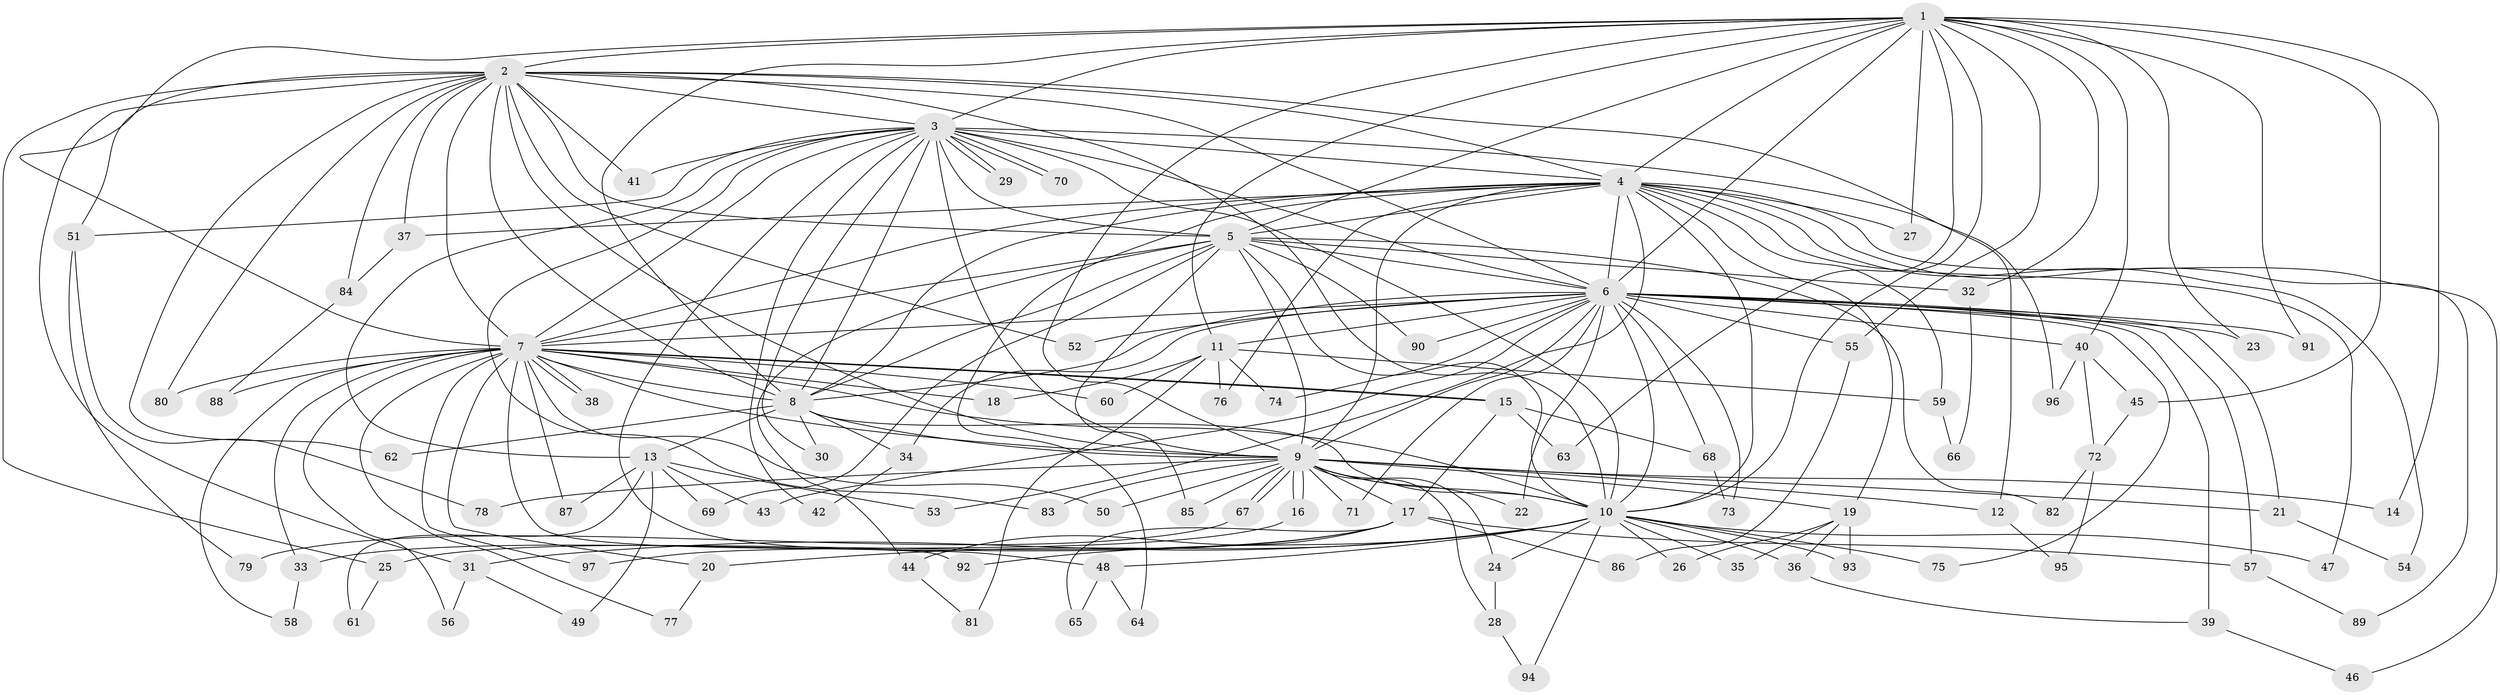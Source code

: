 // coarse degree distribution, {25: 0.014705882352941176, 16: 0.04411764705882353, 11: 0.014705882352941176, 20: 0.029411764705882353, 17: 0.014705882352941176, 8: 0.029411764705882353, 3: 0.14705882352941177, 9: 0.014705882352941176, 2: 0.5441176470588235, 4: 0.07352941176470588, 6: 0.014705882352941176, 1: 0.058823529411764705}
// Generated by graph-tools (version 1.1) at 2025/49/03/04/25 22:49:30]
// undirected, 97 vertices, 219 edges
graph export_dot {
  node [color=gray90,style=filled];
  1;
  2;
  3;
  4;
  5;
  6;
  7;
  8;
  9;
  10;
  11;
  12;
  13;
  14;
  15;
  16;
  17;
  18;
  19;
  20;
  21;
  22;
  23;
  24;
  25;
  26;
  27;
  28;
  29;
  30;
  31;
  32;
  33;
  34;
  35;
  36;
  37;
  38;
  39;
  40;
  41;
  42;
  43;
  44;
  45;
  46;
  47;
  48;
  49;
  50;
  51;
  52;
  53;
  54;
  55;
  56;
  57;
  58;
  59;
  60;
  61;
  62;
  63;
  64;
  65;
  66;
  67;
  68;
  69;
  70;
  71;
  72;
  73;
  74;
  75;
  76;
  77;
  78;
  79;
  80;
  81;
  82;
  83;
  84;
  85;
  86;
  87;
  88;
  89;
  90;
  91;
  92;
  93;
  94;
  95;
  96;
  97;
  1 -- 2;
  1 -- 3;
  1 -- 4;
  1 -- 5;
  1 -- 6;
  1 -- 7;
  1 -- 8;
  1 -- 9;
  1 -- 10;
  1 -- 11;
  1 -- 14;
  1 -- 23;
  1 -- 27;
  1 -- 32;
  1 -- 40;
  1 -- 45;
  1 -- 55;
  1 -- 63;
  1 -- 91;
  2 -- 3;
  2 -- 4;
  2 -- 5;
  2 -- 6;
  2 -- 7;
  2 -- 8;
  2 -- 9;
  2 -- 10;
  2 -- 12;
  2 -- 25;
  2 -- 31;
  2 -- 37;
  2 -- 41;
  2 -- 51;
  2 -- 52;
  2 -- 62;
  2 -- 80;
  2 -- 84;
  3 -- 4;
  3 -- 5;
  3 -- 6;
  3 -- 7;
  3 -- 8;
  3 -- 9;
  3 -- 10;
  3 -- 13;
  3 -- 29;
  3 -- 29;
  3 -- 30;
  3 -- 41;
  3 -- 42;
  3 -- 48;
  3 -- 51;
  3 -- 70;
  3 -- 70;
  3 -- 83;
  3 -- 96;
  4 -- 5;
  4 -- 6;
  4 -- 7;
  4 -- 8;
  4 -- 9;
  4 -- 10;
  4 -- 19;
  4 -- 27;
  4 -- 37;
  4 -- 46;
  4 -- 47;
  4 -- 53;
  4 -- 54;
  4 -- 59;
  4 -- 64;
  4 -- 76;
  4 -- 89;
  5 -- 6;
  5 -- 7;
  5 -- 8;
  5 -- 9;
  5 -- 10;
  5 -- 32;
  5 -- 44;
  5 -- 69;
  5 -- 82;
  5 -- 85;
  5 -- 90;
  6 -- 7;
  6 -- 8;
  6 -- 9;
  6 -- 10;
  6 -- 11;
  6 -- 21;
  6 -- 22;
  6 -- 23;
  6 -- 34;
  6 -- 39;
  6 -- 40;
  6 -- 43;
  6 -- 52;
  6 -- 55;
  6 -- 57;
  6 -- 68;
  6 -- 71;
  6 -- 73;
  6 -- 74;
  6 -- 75;
  6 -- 90;
  6 -- 91;
  7 -- 8;
  7 -- 9;
  7 -- 10;
  7 -- 15;
  7 -- 15;
  7 -- 18;
  7 -- 20;
  7 -- 33;
  7 -- 38;
  7 -- 38;
  7 -- 50;
  7 -- 56;
  7 -- 58;
  7 -- 60;
  7 -- 77;
  7 -- 80;
  7 -- 87;
  7 -- 88;
  7 -- 92;
  7 -- 97;
  8 -- 9;
  8 -- 10;
  8 -- 13;
  8 -- 30;
  8 -- 34;
  8 -- 62;
  9 -- 10;
  9 -- 12;
  9 -- 14;
  9 -- 16;
  9 -- 16;
  9 -- 17;
  9 -- 19;
  9 -- 21;
  9 -- 22;
  9 -- 24;
  9 -- 28;
  9 -- 50;
  9 -- 67;
  9 -- 67;
  9 -- 71;
  9 -- 78;
  9 -- 83;
  9 -- 85;
  10 -- 20;
  10 -- 24;
  10 -- 26;
  10 -- 31;
  10 -- 35;
  10 -- 36;
  10 -- 47;
  10 -- 48;
  10 -- 75;
  10 -- 92;
  10 -- 93;
  10 -- 94;
  11 -- 18;
  11 -- 59;
  11 -- 60;
  11 -- 74;
  11 -- 76;
  11 -- 81;
  12 -- 95;
  13 -- 43;
  13 -- 49;
  13 -- 53;
  13 -- 61;
  13 -- 69;
  13 -- 87;
  15 -- 17;
  15 -- 63;
  15 -- 68;
  16 -- 97;
  17 -- 25;
  17 -- 33;
  17 -- 44;
  17 -- 57;
  17 -- 65;
  17 -- 86;
  19 -- 26;
  19 -- 35;
  19 -- 36;
  19 -- 93;
  20 -- 77;
  21 -- 54;
  24 -- 28;
  25 -- 61;
  28 -- 94;
  31 -- 49;
  31 -- 56;
  32 -- 66;
  33 -- 58;
  34 -- 42;
  36 -- 39;
  37 -- 84;
  39 -- 46;
  40 -- 45;
  40 -- 72;
  40 -- 96;
  44 -- 81;
  45 -- 72;
  48 -- 64;
  48 -- 65;
  51 -- 78;
  51 -- 79;
  55 -- 86;
  57 -- 89;
  59 -- 66;
  67 -- 79;
  68 -- 73;
  72 -- 82;
  72 -- 95;
  84 -- 88;
}
